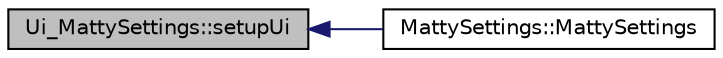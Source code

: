 digraph "Ui_MattySettings::setupUi"
{
  edge [fontname="Helvetica",fontsize="10",labelfontname="Helvetica",labelfontsize="10"];
  node [fontname="Helvetica",fontsize="10",shape=record];
  rankdir="LR";
  Node6 [label="Ui_MattySettings::setupUi",height=0.2,width=0.4,color="black", fillcolor="grey75", style="filled", fontcolor="black"];
  Node6 -> Node7 [dir="back",color="midnightblue",fontsize="10",style="solid",fontname="Helvetica"];
  Node7 [label="MattySettings::MattySettings",height=0.2,width=0.4,color="black", fillcolor="white", style="filled",URL="$classMattySettings.html#a0d5b0f74bacfcad4f084772a081294a9"];
}

